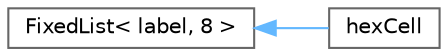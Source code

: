 digraph "Graphical Class Hierarchy"
{
 // LATEX_PDF_SIZE
  bgcolor="transparent";
  edge [fontname=Helvetica,fontsize=10,labelfontname=Helvetica,labelfontsize=10];
  node [fontname=Helvetica,fontsize=10,shape=box,height=0.2,width=0.4];
  rankdir="LR";
  Node0 [id="Node000000",label="FixedList\< label, 8 \>",height=0.2,width=0.4,color="grey40", fillcolor="white", style="filled",URL="$classFoam_1_1FixedList.html",tooltip=" "];
  Node0 -> Node1 [id="edge4685_Node000000_Node000001",dir="back",color="steelblue1",style="solid",tooltip=" "];
  Node1 [id="Node000001",label="hexCell",height=0.2,width=0.4,color="grey40", fillcolor="white", style="filled",URL="$classFoam_1_1hexCell.html",tooltip="A hexahedral cell primitive."];
}
